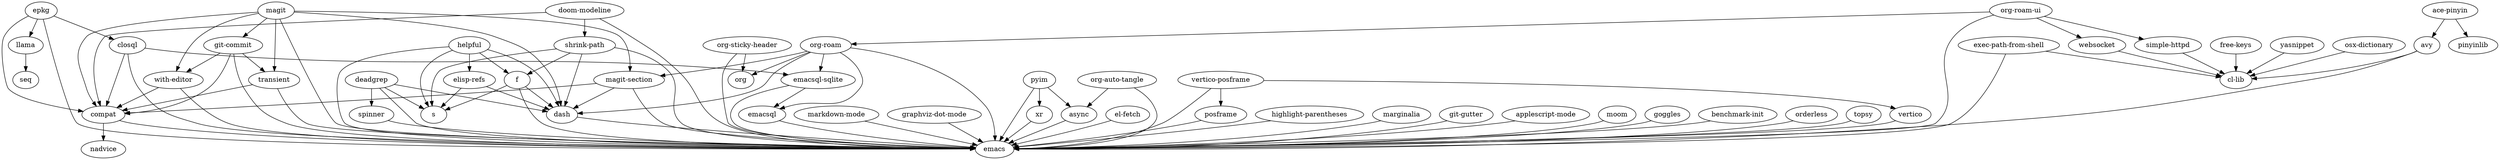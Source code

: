 digraph G {"epkg" -> "emacs";
"epkg" -> "compat";
"epkg" -> "closql";
"epkg" -> "llama";
"exec-path-from-shell" -> "emacs";
"exec-path-from-shell" -> "cl-lib";
"emacsql" -> "emacs";
"markdown-mode" -> "emacs";
"free-keys" -> "cl-lib";
"websocket" -> "cl-lib";
"deadgrep" -> "emacs";
"deadgrep" -> "dash";
"deadgrep" -> "s";
"deadgrep" -> "spinner";
"org-roam" -> "emacs";
"org-roam" -> "dash";
"org-roam" -> "org";
"org-roam" -> "emacsql";
"org-roam" -> "emacsql-sqlite";
"org-roam" -> "magit-section";
"transient" -> "emacs";
"transient" -> "compat";
"yasnippet" -> "cl-lib";
"graphviz-dot-mode" -> "emacs";
"xr" -> "emacs";
"doom-modeline" -> "emacs";
"doom-modeline" -> "compat";
"doom-modeline" -> "shrink-path";
"el-fetch" -> "emacs";
"posframe" -> "emacs";
"highlight-parentheses" -> "emacs";
"magit" -> "emacs";
"magit" -> "compat";
"magit" -> "dash";
"magit" -> "git-commit";
"magit" -> "magit-section";
"magit" -> "transient";
"magit" -> "with-editor";
"osx-dictionary" -> "cl-lib";
"ace-pinyin" -> "avy";
"ace-pinyin" -> "pinyinlib";
"magit-section" -> "emacs";
"magit-section" -> "compat";
"magit-section" -> "dash";
"marginalia" -> "emacs";
"compat" -> "emacs";
"compat" -> "nadvice";
"simple-httpd" -> "cl-lib";
"git-gutter" -> "emacs";
"pyim" -> "emacs";
"pyim" -> "async";
"pyim" -> "xr";
"applescript-mode" -> "emacs";
"shrink-path" -> "emacs";
"shrink-path" -> "s";
"shrink-path" -> "dash";
"shrink-path" -> "f";
"dash" -> "emacs";
"spinner" -> "emacs";
"moom" -> "emacs";
"closql" -> "emacs";
"closql" -> "compat";
"closql" -> "emacsql-sqlite";
"with-editor" -> "emacs";
"with-editor" -> "compat";
"git-commit" -> "emacs";
"git-commit" -> "compat";
"git-commit" -> "transient";
"git-commit" -> "with-editor";
"async" -> "emacs";
"avy" -> "emacs";
"avy" -> "cl-lib";
"helpful" -> "emacs";
"helpful" -> "dash";
"helpful" -> "s";
"helpful" -> "f";
"helpful" -> "elisp-refs";
"vertico-posframe" -> "emacs";
"vertico-posframe" -> "posframe";
"vertico-posframe" -> "vertico";
"org-auto-tangle" -> "emacs";
"org-auto-tangle" -> "async";
"elisp-refs" -> "dash";
"elisp-refs" -> "s";
"org-roam-ui" -> "emacs";
"org-roam-ui" -> "org-roam";
"org-roam-ui" -> "simple-httpd";
"org-roam-ui" -> "websocket";
"emacsql-sqlite" -> "emacs";
"emacsql-sqlite" -> "emacsql";
"goggles" -> "emacs";
"f" -> "emacs";
"f" -> "s";
"f" -> "dash";
"benchmark-init" -> "emacs";
"orderless" -> "emacs";
"vertico" -> "emacs";
"org-sticky-header" -> "emacs";
"org-sticky-header" -> "org";
"llama" -> "seq";
"topsy" -> "emacs";
}